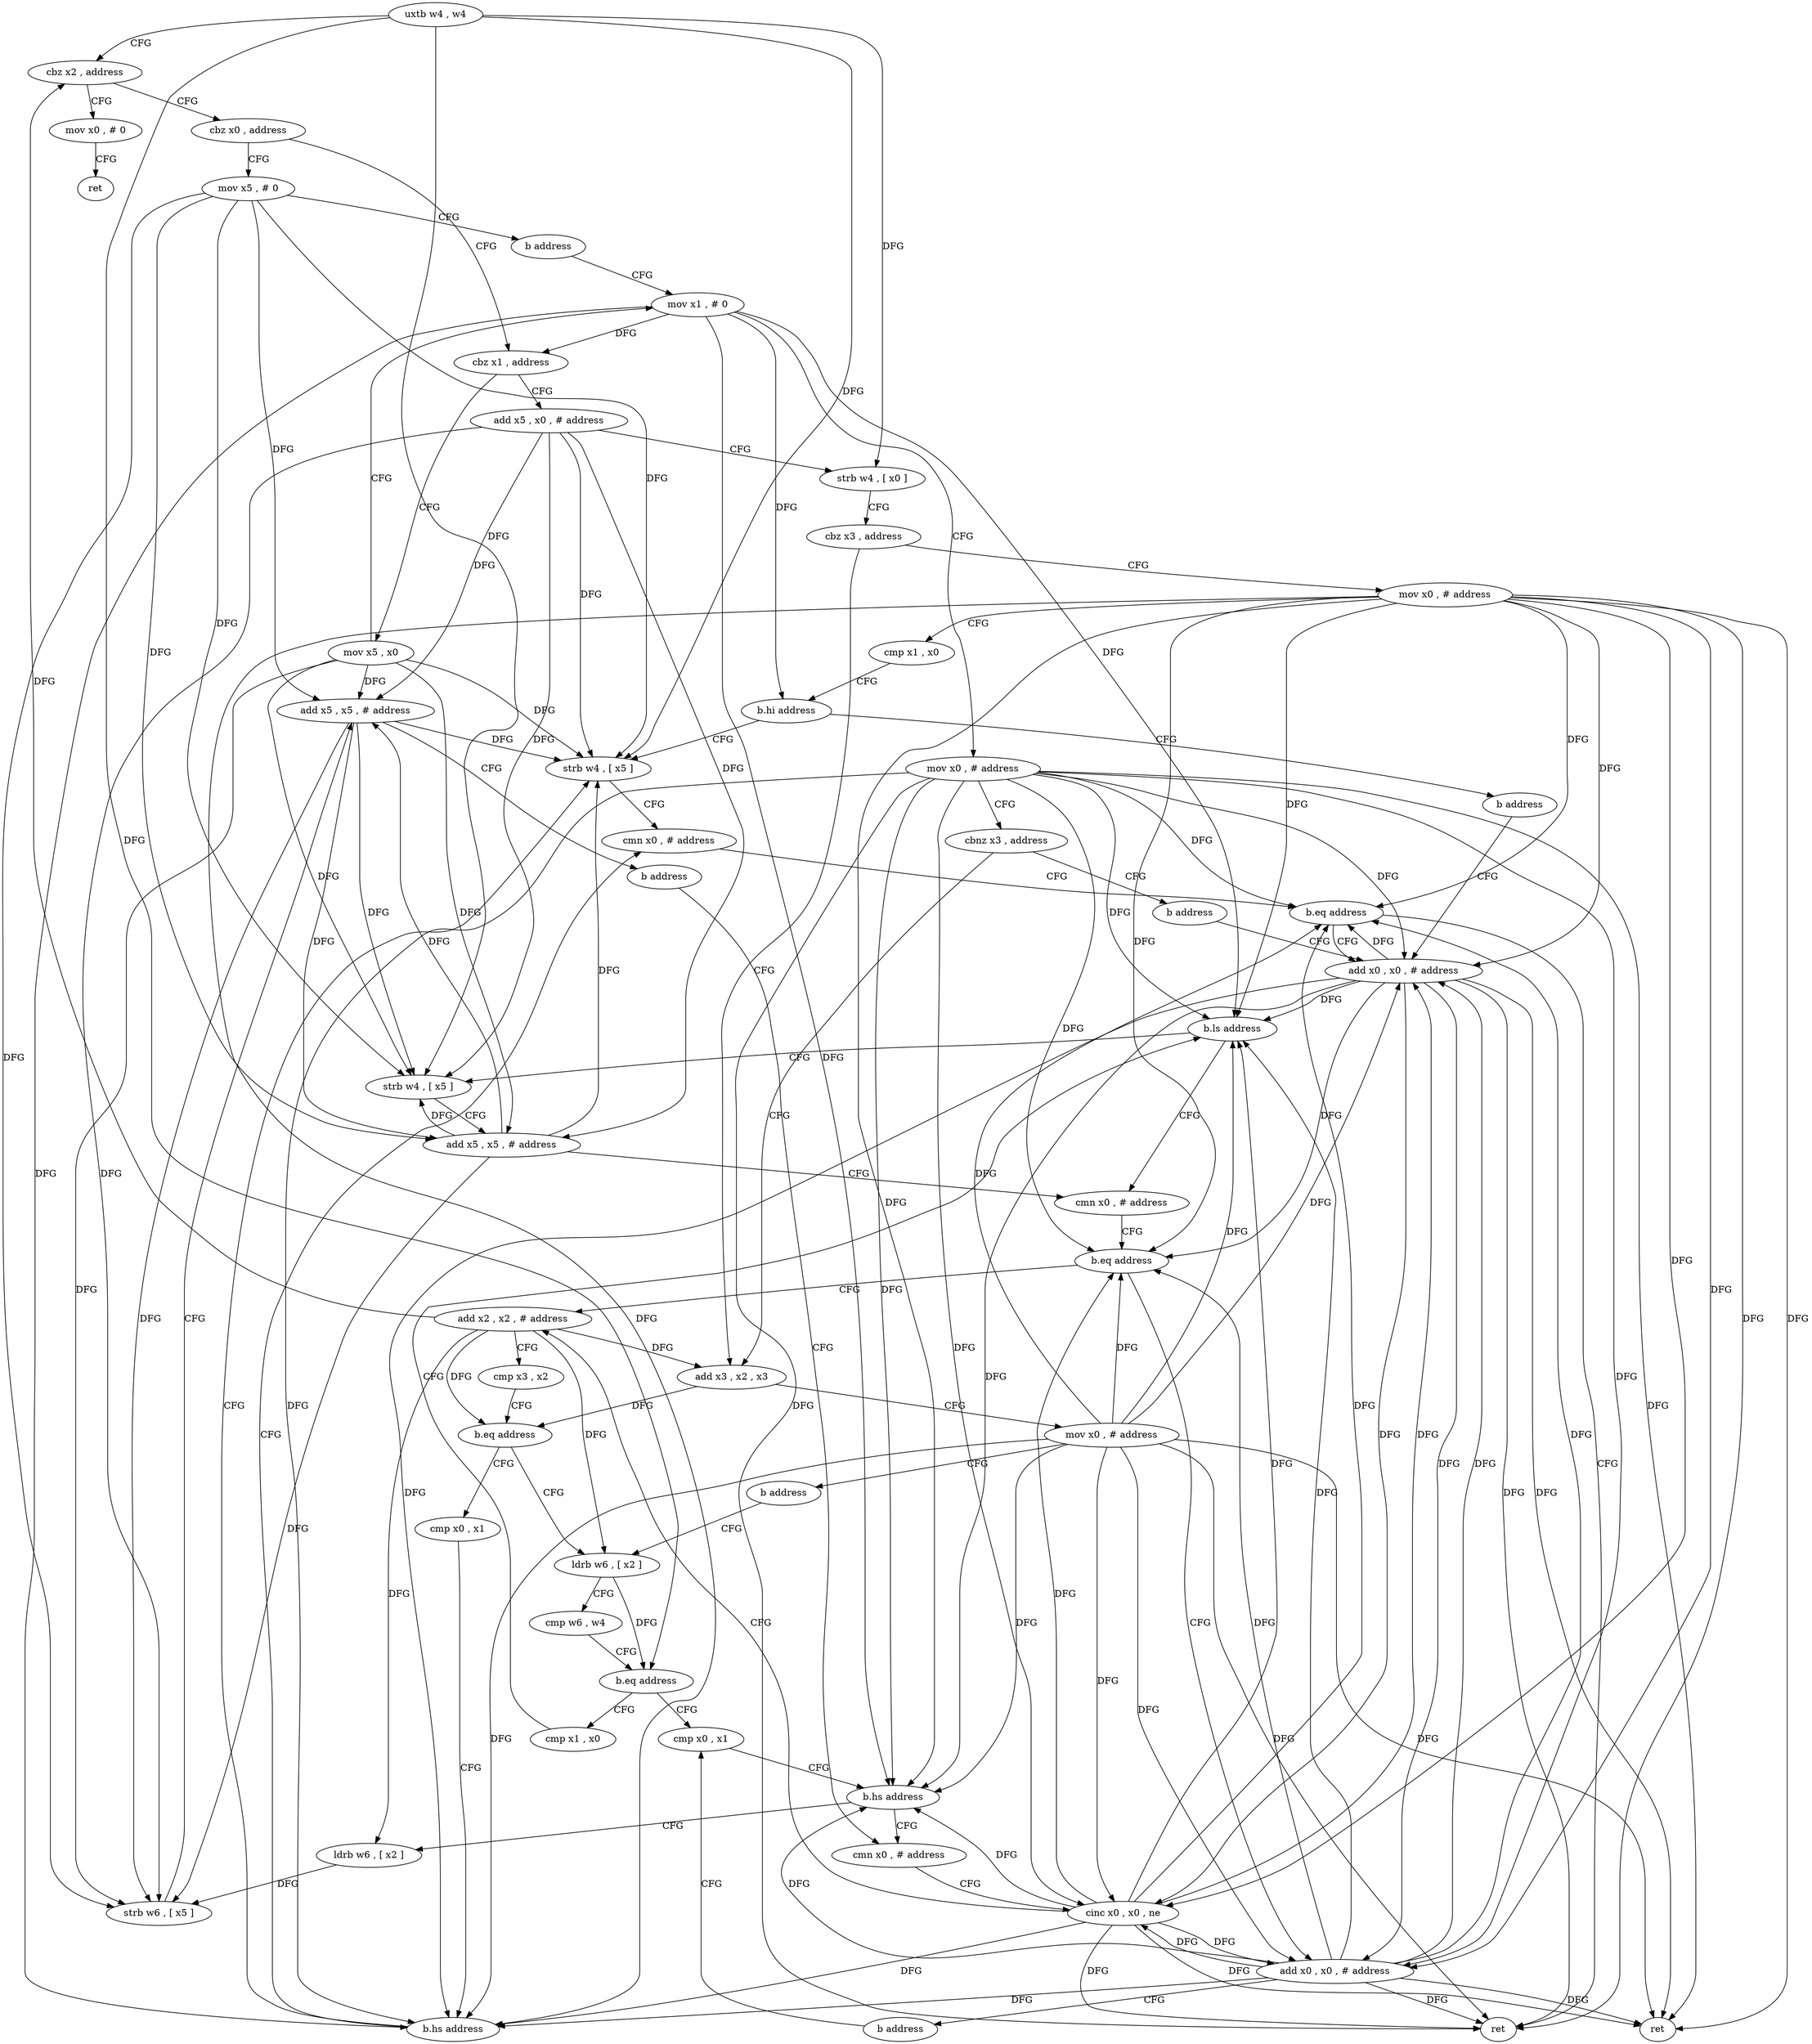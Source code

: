 digraph "func" {
"4290060" [label = "uxtb w4 , w4" ]
"4290064" [label = "cbz x2 , address" ]
"4290216" [label = "mov x0 , # 0" ]
"4290068" [label = "cbz x0 , address" ]
"4290220" [label = "ret" ]
"4290240" [label = "mov x5 , # 0" ]
"4290072" [label = "cbz x1 , address" ]
"4290244" [label = "b address" ]
"4290252" [label = "mov x1 , # 0" ]
"4290248" [label = "mov x5 , x0" ]
"4290076" [label = "add x5 , x0 , # address" ]
"4290256" [label = "mov x0 , # address" ]
"4290260" [label = "cbnz x3 , address" ]
"4290088" [label = "add x3 , x2 , x3" ]
"4290264" [label = "b address" ]
"4290080" [label = "strb w4 , [ x0 ]" ]
"4290084" [label = "cbz x3 , address" ]
"4290224" [label = "mov x0 , # address" ]
"4290092" [label = "mov x0 , # address" ]
"4290096" [label = "b address" ]
"4290152" [label = "ldrb w6 , [ x2 ]" ]
"4290208" [label = "add x0 , x0 , # address" ]
"4290228" [label = "cmp x1 , x0" ]
"4290232" [label = "b.hi address" ]
"4290196" [label = "strb w4 , [ x5 ]" ]
"4290236" [label = "b address" ]
"4290156" [label = "cmp w6 , w4" ]
"4290160" [label = "b.eq address" ]
"4290100" [label = "cmp x1 , x0" ]
"4290164" [label = "cmp x0 , x1" ]
"4290212" [label = "ret" ]
"4290200" [label = "cmn x0 , # address" ]
"4290104" [label = "b.ls address" ]
"4290116" [label = "cmn x0 , # address" ]
"4290108" [label = "strb w4 , [ x5 ]" ]
"4290168" [label = "b.hs address" ]
"4290132" [label = "cmn x0 , # address" ]
"4290172" [label = "ldrb w6 , [ x2 ]" ]
"4290268" [label = "ret" ]
"4290120" [label = "b.eq address" ]
"4290140" [label = "add x2 , x2 , # address" ]
"4290124" [label = "add x0 , x0 , # address" ]
"4290112" [label = "add x5 , x5 , # address" ]
"4290136" [label = "cinc x0 , x0 , ne" ]
"4290176" [label = "strb w6 , [ x5 ]" ]
"4290180" [label = "add x5 , x5 , # address" ]
"4290184" [label = "b address" ]
"4290144" [label = "cmp x3 , x2" ]
"4290148" [label = "b.eq address" ]
"4290188" [label = "cmp x0 , x1" ]
"4290128" [label = "b address" ]
"4290192" [label = "b.hs address" ]
"4290204" [label = "b.eq address" ]
"4290060" -> "4290064" [ label = "CFG" ]
"4290060" -> "4290080" [ label = "DFG" ]
"4290060" -> "4290160" [ label = "DFG" ]
"4290060" -> "4290196" [ label = "DFG" ]
"4290060" -> "4290108" [ label = "DFG" ]
"4290064" -> "4290216" [ label = "CFG" ]
"4290064" -> "4290068" [ label = "CFG" ]
"4290216" -> "4290220" [ label = "CFG" ]
"4290068" -> "4290240" [ label = "CFG" ]
"4290068" -> "4290072" [ label = "CFG" ]
"4290240" -> "4290244" [ label = "CFG" ]
"4290240" -> "4290196" [ label = "DFG" ]
"4290240" -> "4290108" [ label = "DFG" ]
"4290240" -> "4290112" [ label = "DFG" ]
"4290240" -> "4290176" [ label = "DFG" ]
"4290240" -> "4290180" [ label = "DFG" ]
"4290072" -> "4290248" [ label = "CFG" ]
"4290072" -> "4290076" [ label = "CFG" ]
"4290244" -> "4290252" [ label = "CFG" ]
"4290252" -> "4290256" [ label = "CFG" ]
"4290252" -> "4290072" [ label = "DFG" ]
"4290252" -> "4290232" [ label = "DFG" ]
"4290252" -> "4290104" [ label = "DFG" ]
"4290252" -> "4290168" [ label = "DFG" ]
"4290252" -> "4290192" [ label = "DFG" ]
"4290248" -> "4290252" [ label = "CFG" ]
"4290248" -> "4290196" [ label = "DFG" ]
"4290248" -> "4290108" [ label = "DFG" ]
"4290248" -> "4290112" [ label = "DFG" ]
"4290248" -> "4290176" [ label = "DFG" ]
"4290248" -> "4290180" [ label = "DFG" ]
"4290076" -> "4290080" [ label = "CFG" ]
"4290076" -> "4290196" [ label = "DFG" ]
"4290076" -> "4290108" [ label = "DFG" ]
"4290076" -> "4290112" [ label = "DFG" ]
"4290076" -> "4290176" [ label = "DFG" ]
"4290076" -> "4290180" [ label = "DFG" ]
"4290256" -> "4290260" [ label = "CFG" ]
"4290256" -> "4290208" [ label = "DFG" ]
"4290256" -> "4290212" [ label = "DFG" ]
"4290256" -> "4290104" [ label = "DFG" ]
"4290256" -> "4290168" [ label = "DFG" ]
"4290256" -> "4290204" [ label = "DFG" ]
"4290256" -> "4290120" [ label = "DFG" ]
"4290256" -> "4290136" [ label = "DFG" ]
"4290256" -> "4290268" [ label = "DFG" ]
"4290256" -> "4290124" [ label = "DFG" ]
"4290256" -> "4290192" [ label = "DFG" ]
"4290260" -> "4290088" [ label = "CFG" ]
"4290260" -> "4290264" [ label = "CFG" ]
"4290088" -> "4290092" [ label = "CFG" ]
"4290088" -> "4290148" [ label = "DFG" ]
"4290264" -> "4290208" [ label = "CFG" ]
"4290080" -> "4290084" [ label = "CFG" ]
"4290084" -> "4290224" [ label = "CFG" ]
"4290084" -> "4290088" [ label = "CFG" ]
"4290224" -> "4290228" [ label = "CFG" ]
"4290224" -> "4290208" [ label = "DFG" ]
"4290224" -> "4290212" [ label = "DFG" ]
"4290224" -> "4290104" [ label = "DFG" ]
"4290224" -> "4290168" [ label = "DFG" ]
"4290224" -> "4290204" [ label = "DFG" ]
"4290224" -> "4290120" [ label = "DFG" ]
"4290224" -> "4290136" [ label = "DFG" ]
"4290224" -> "4290268" [ label = "DFG" ]
"4290224" -> "4290124" [ label = "DFG" ]
"4290224" -> "4290192" [ label = "DFG" ]
"4290092" -> "4290096" [ label = "CFG" ]
"4290092" -> "4290208" [ label = "DFG" ]
"4290092" -> "4290212" [ label = "DFG" ]
"4290092" -> "4290104" [ label = "DFG" ]
"4290092" -> "4290168" [ label = "DFG" ]
"4290092" -> "4290204" [ label = "DFG" ]
"4290092" -> "4290120" [ label = "DFG" ]
"4290092" -> "4290136" [ label = "DFG" ]
"4290092" -> "4290268" [ label = "DFG" ]
"4290092" -> "4290124" [ label = "DFG" ]
"4290092" -> "4290192" [ label = "DFG" ]
"4290096" -> "4290152" [ label = "CFG" ]
"4290152" -> "4290156" [ label = "CFG" ]
"4290152" -> "4290160" [ label = "DFG" ]
"4290208" -> "4290212" [ label = "DFG" ]
"4290208" -> "4290104" [ label = "DFG" ]
"4290208" -> "4290168" [ label = "DFG" ]
"4290208" -> "4290204" [ label = "DFG" ]
"4290208" -> "4290120" [ label = "DFG" ]
"4290208" -> "4290136" [ label = "DFG" ]
"4290208" -> "4290268" [ label = "DFG" ]
"4290208" -> "4290124" [ label = "DFG" ]
"4290208" -> "4290192" [ label = "DFG" ]
"4290228" -> "4290232" [ label = "CFG" ]
"4290232" -> "4290196" [ label = "CFG" ]
"4290232" -> "4290236" [ label = "CFG" ]
"4290196" -> "4290200" [ label = "CFG" ]
"4290236" -> "4290208" [ label = "CFG" ]
"4290156" -> "4290160" [ label = "CFG" ]
"4290160" -> "4290100" [ label = "CFG" ]
"4290160" -> "4290164" [ label = "CFG" ]
"4290100" -> "4290104" [ label = "CFG" ]
"4290164" -> "4290168" [ label = "CFG" ]
"4290200" -> "4290204" [ label = "CFG" ]
"4290104" -> "4290116" [ label = "CFG" ]
"4290104" -> "4290108" [ label = "CFG" ]
"4290116" -> "4290120" [ label = "CFG" ]
"4290108" -> "4290112" [ label = "CFG" ]
"4290168" -> "4290132" [ label = "CFG" ]
"4290168" -> "4290172" [ label = "CFG" ]
"4290132" -> "4290136" [ label = "CFG" ]
"4290172" -> "4290176" [ label = "DFG" ]
"4290120" -> "4290140" [ label = "CFG" ]
"4290120" -> "4290124" [ label = "CFG" ]
"4290140" -> "4290144" [ label = "CFG" ]
"4290140" -> "4290064" [ label = "DFG" ]
"4290140" -> "4290152" [ label = "DFG" ]
"4290140" -> "4290172" [ label = "DFG" ]
"4290140" -> "4290088" [ label = "DFG" ]
"4290140" -> "4290148" [ label = "DFG" ]
"4290124" -> "4290128" [ label = "CFG" ]
"4290124" -> "4290208" [ label = "DFG" ]
"4290124" -> "4290104" [ label = "DFG" ]
"4290124" -> "4290204" [ label = "DFG" ]
"4290124" -> "4290120" [ label = "DFG" ]
"4290124" -> "4290136" [ label = "DFG" ]
"4290124" -> "4290212" [ label = "DFG" ]
"4290124" -> "4290168" [ label = "DFG" ]
"4290124" -> "4290268" [ label = "DFG" ]
"4290124" -> "4290192" [ label = "DFG" ]
"4290112" -> "4290116" [ label = "CFG" ]
"4290112" -> "4290196" [ label = "DFG" ]
"4290112" -> "4290108" [ label = "DFG" ]
"4290112" -> "4290176" [ label = "DFG" ]
"4290112" -> "4290180" [ label = "DFG" ]
"4290136" -> "4290140" [ label = "CFG" ]
"4290136" -> "4290208" [ label = "DFG" ]
"4290136" -> "4290104" [ label = "DFG" ]
"4290136" -> "4290204" [ label = "DFG" ]
"4290136" -> "4290120" [ label = "DFG" ]
"4290136" -> "4290124" [ label = "DFG" ]
"4290136" -> "4290212" [ label = "DFG" ]
"4290136" -> "4290168" [ label = "DFG" ]
"4290136" -> "4290268" [ label = "DFG" ]
"4290136" -> "4290192" [ label = "DFG" ]
"4290176" -> "4290180" [ label = "CFG" ]
"4290180" -> "4290184" [ label = "CFG" ]
"4290180" -> "4290112" [ label = "DFG" ]
"4290180" -> "4290196" [ label = "DFG" ]
"4290180" -> "4290108" [ label = "DFG" ]
"4290180" -> "4290176" [ label = "DFG" ]
"4290184" -> "4290132" [ label = "CFG" ]
"4290144" -> "4290148" [ label = "CFG" ]
"4290148" -> "4290188" [ label = "CFG" ]
"4290148" -> "4290152" [ label = "CFG" ]
"4290188" -> "4290192" [ label = "CFG" ]
"4290128" -> "4290164" [ label = "CFG" ]
"4290192" -> "4290200" [ label = "CFG" ]
"4290192" -> "4290196" [ label = "CFG" ]
"4290204" -> "4290268" [ label = "CFG" ]
"4290204" -> "4290208" [ label = "CFG" ]
}
